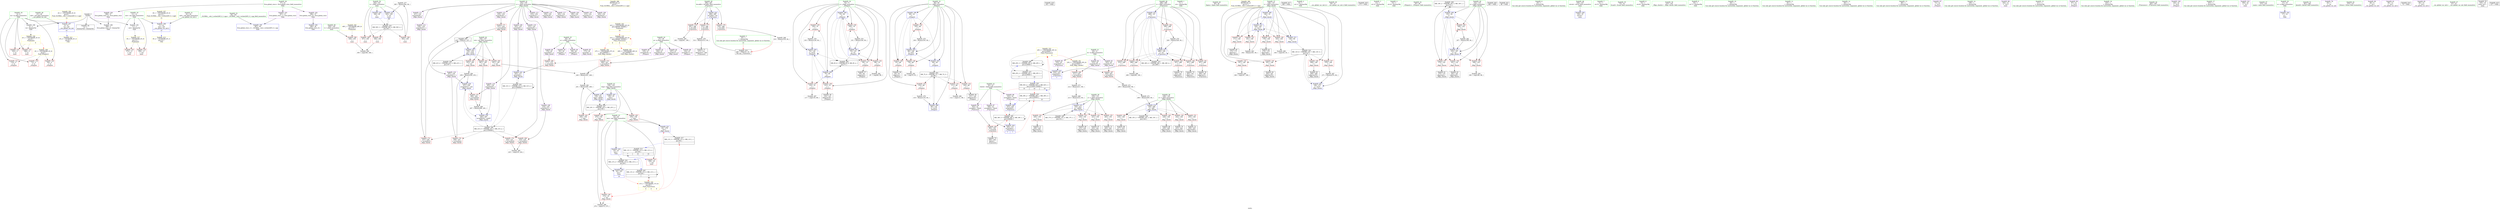 digraph "SVFG" {
	label="SVFG";

	Node0x5563a6a86e30 [shape=record,color=grey,label="{NodeID: 0\nNullPtr}"];
	Node0x5563a6a86e30 -> Node0x5563a6a9d1d0[style=solid];
	Node0x5563a6a86e30 -> Node0x5563a6aa5170[style=solid];
	Node0x5563a6a86e30 -> Node0x5563a6aa5240[style=solid];
	Node0x5563a6a86e30 -> Node0x5563a6a9f820[style=solid];
	Node0x5563a6aac870 [shape=record,color=grey,label="{NodeID: 277\n365 = Binary(364, 84, )\n}"];
	Node0x5563a6aac870 -> Node0x5563a6aa83b0[style=solid];
	Node0x5563a6a9f620 [shape=record,color=blue,label="{NodeID: 194\n386\<--38\nllvm.global_ctors_0\<--\nGlob }"];
	Node0x5563a6a9c0f0 [shape=record,color=purple,label="{NodeID: 111\n227\<--154\narrayidx28\<--c\n_Z8go_checkv\n}"];
	Node0x5563a6a9aab0 [shape=record,color=green,label="{NodeID: 28\n47\<--48\ncall\<--call_field_insensitive\n__cxx_global_var_init\n}"];
	Node0x5563a6a9aab0 -> Node0x5563a6a9f920[style=solid];
	Node0x5563a6aa56f0 [shape=record,color=yellow,style=double,label="{NodeID: 388\nRETMU(2V_2)\npts\{6 \}\nFun[_GLOBAL__sub_I_wclee2265_0_1.cpp]}"];
	Node0x5563a6aa7c60 [shape=record,color=blue,label="{NodeID: 222\n286\<--285\nlev.addr\<--lev\n_Z7processi\n}"];
	Node0x5563a6aa7c60 -> Node0x5563a6aa4610[style=dashed];
	Node0x5563a6aa7c60 -> Node0x5563a6aa46e0[style=dashed];
	Node0x5563a6aa7c60 -> Node0x5563a6aa47b0[style=dashed];
	Node0x5563a6aa2800 [shape=record,color=red,label="{NodeID: 139\n129\<--70\n\<--j\n_Z5inputv\n}"];
	Node0x5563a6aa2800 -> Node0x5563a6aac6f0[style=solid];
	Node0x5563a6a9d3a0 [shape=record,color=black,label="{NodeID: 56\n92\<--91\nidxprom\<--\n_Z5inputv\n}"];
	Node0x5563a6add4d0 [shape=record,color=black,label="{NodeID: 416\n345 = PHI()\n}"];
	Node0x5563a6ac30e0 [shape=record,color=yellow,style=double,label="{NodeID: 333\n25V_1 = ENCHI(MR_25V_0)\npts\{210000 \}\nFun[_Z7processi]|{|<s2>6}}"];
	Node0x5563a6ac30e0 -> Node0x5563a6ab88c0[style=dashed];
	Node0x5563a6ac30e0 -> Node0x5563a6abdcc0[style=dashed];
	Node0x5563a6ac30e0:s2 -> Node0x5563a6ac4190[style=dashed,color=red];
	Node0x5563a6aa3ec0 [shape=record,color=red,label="{NodeID: 167\n204\<--203\n\<--arrayidx17\n_Z8go_checkv\n}"];
	Node0x5563a6aa3ec0 -> Node0x5563a6aac0f0[style=solid];
	Node0x5563a6a9ea60 [shape=record,color=purple,label="{NodeID: 84\n210\<--20\narrayidx19\<--b\n_Z8go_checkv\n}"];
	Node0x5563a6a9ea60 -> Node0x5563a6aa3f90[style=solid];
	Node0x5563a6a98900 [shape=record,color=green,label="{NodeID: 1\n7\<--1\n.str\<--dummyObj\nGlob }"];
	Node0x5563a6aac9f0 [shape=record,color=grey,label="{NodeID: 278\n314 = Binary(313, 84, )\n}"];
	Node0x5563a6aac9f0 -> Node0x5563a6a9e4b0[style=solid];
	Node0x5563a6a9f720 [shape=record,color=blue,label="{NodeID: 195\n387\<--39\nllvm.global_ctors_1\<--_GLOBAL__sub_I_wclee2265_0_1.cpp\nGlob }"];
	Node0x5563a6a9c1c0 [shape=record,color=purple,label="{NodeID: 112\n230\<--154\narrayidx30\<--c\n_Z8go_checkv\n}"];
	Node0x5563a6a9c1c0 -> Node0x5563a6aa4200[style=solid];
	Node0x5563a6a9ab80 [shape=record,color=green,label="{NodeID: 29\n49\<--50\nfopen\<--fopen_field_insensitive\n}"];
	Node0x5563a6aa5800 [shape=record,color=yellow,style=double,label="{NodeID: 389\nRETMU(4V_2)\npts\{12 \}\nFun[_GLOBAL__sub_I_wclee2265_0_1.cpp]}"];
	Node0x5563a6aa7d30 [shape=record,color=blue,label="{NodeID: 223\n288\<--18\ni\<--\n_Z7processi\n}"];
	Node0x5563a6aa7d30 -> Node0x5563a6aa4880[style=dashed];
	Node0x5563a6aa7d30 -> Node0x5563a6aa4950[style=dashed];
	Node0x5563a6aa7d30 -> Node0x5563a6aa4a20[style=dashed];
	Node0x5563a6aa7d30 -> Node0x5563a6aa4af0[style=dashed];
	Node0x5563a6aa7d30 -> Node0x5563a6aa4bc0[style=dashed];
	Node0x5563a6aa7d30 -> Node0x5563a6aa4c90[style=dashed];
	Node0x5563a6aa7d30 -> Node0x5563a6aa8070[style=dashed];
	Node0x5563a6aa7d30 -> Node0x5563a6abd7c0[style=dashed];
	Node0x5563a6aa28d0 [shape=record,color=red,label="{NodeID: 140\n163\<--146\n\<--i\n_Z8go_checkv\n}"];
	Node0x5563a6aa28d0 -> Node0x5563a6aadbf0[style=solid];
	Node0x5563a6a9d470 [shape=record,color=black,label="{NodeID: 57\n95\<--94\nidxprom4\<--\n_Z5inputv\n}"];
	Node0x5563a6add5d0 [shape=record,color=black,label="{NodeID: 417\n369 = PHI()\n}"];
	Node0x5563a6aa3f90 [shape=record,color=red,label="{NodeID: 168\n211\<--210\n\<--arrayidx19\n_Z8go_checkv\n}"];
	Node0x5563a6aa3f90 -> Node0x5563a6aac270[style=solid];
	Node0x5563a6a9eb30 [shape=record,color=purple,label="{NodeID: 85\n316\<--20\narrayidx6\<--b\n_Z7processi\n}"];
	Node0x5563a6a9eb30 -> Node0x5563a6aa7ed0[style=solid];
	Node0x5563a6a98990 [shape=record,color=green,label="{NodeID: 2\n9\<--1\n.str.1\<--dummyObj\nGlob }"];
	Node0x5563a6aacb70 [shape=record,color=grey,label="{NodeID: 279\n135 = Binary(134, 84, )\n}"];
	Node0x5563a6aacb70 -> Node0x5563a6aa0070[style=solid];
	Node0x5563a6a9f820 [shape=record,color=blue, style = dotted,label="{NodeID: 196\n388\<--3\nllvm.global_ctors_2\<--dummyVal\nGlob }"];
	Node0x5563a6a9c290 [shape=record,color=purple,label="{NodeID: 113\n233\<--154\narrayidx31\<--c\n_Z8go_checkv\n}"];
	Node0x5563a6a9ac80 [shape=record,color=green,label="{NodeID: 30\n56\<--57\n__cxx_global_var_init.2\<--__cxx_global_var_init.2_field_insensitive\n}"];
	Node0x5563a6aa7e00 [shape=record,color=blue,label="{NodeID: 224\n309\<--311\narrayidx4\<--\n_Z7processi\n|{<s0>7|<s1>7}}"];
	Node0x5563a6aa7e00:s0 -> Node0x5563a6ab8dc0[style=dashed,color=red];
	Node0x5563a6aa7e00:s1 -> Node0x5563a6abe1c0[style=dashed,color=red];
	Node0x5563a6aa29a0 [shape=record,color=red,label="{NodeID: 141\n171\<--146\n\<--i\n_Z8go_checkv\n}"];
	Node0x5563a6aa29a0 -> Node0x5563a6a9d6e0[style=solid];
	Node0x5563a6a9d540 [shape=record,color=black,label="{NodeID: 58\n121\<--120\nidxprom16\<--\n_Z5inputv\n}"];
	Node0x5563a6add6d0 [shape=record,color=black,label="{NodeID: 418\n373 = PHI()\n}"];
	Node0x5563a6ac32a0 [shape=record,color=yellow,style=double,label="{NodeID: 335\n41V_1 = ENCHI(MR_41V_0)\npts\{280000 300000 \}\nFun[_Z7processi]|{<s0>6|<s1>6|<s2>7}}"];
	Node0x5563a6ac32a0:s0 -> Node0x5563a6ac4270[style=dashed,color=red];
	Node0x5563a6ac32a0:s1 -> Node0x5563a6ac4350[style=dashed,color=red];
	Node0x5563a6ac32a0:s2 -> Node0x5563a6ac32a0[style=dashed,color=red];
	Node0x5563a6aa4060 [shape=record,color=red,label="{NodeID: 169\n219\<--218\n\<--arrayidx23\n_Z8go_checkv\n}"];
	Node0x5563a6aa4060 -> Node0x5563a6aad470[style=solid];
	Node0x5563a6a9ec00 [shape=record,color=purple,label="{NodeID: 86\n303\<--22\narrayidx\<--check\n_Z7processi\n}"];
	Node0x5563a6a9ec00 -> Node0x5563a6aa4d60[style=solid];
	Node0x5563a6a98c40 [shape=record,color=green,label="{NodeID: 3\n13\<--1\n.str.3\<--dummyObj\nGlob }"];
	Node0x5563a6aaccf0 [shape=record,color=grey,label="{NodeID: 280\n249 = Binary(241, 248, )\n}"];
	Node0x5563a6aaccf0 -> Node0x5563a6aace70[style=solid];
	Node0x5563a6a9f920 [shape=record,color=blue,label="{NodeID: 197\n4\<--47\nin\<--call\n__cxx_global_var_init\n|{<s0>14}}"];
	Node0x5563a6a9f920:s0 -> Node0x5563a6aa71c0[style=dashed,color=blue];
	Node0x5563a6a9c360 [shape=record,color=purple,label="{NodeID: 114\n236\<--154\narrayidx33\<--c\n_Z8go_checkv\n}"];
	Node0x5563a6a9c360 -> Node0x5563a6aa42d0[style=solid];
	Node0x5563a6a9ad80 [shape=record,color=green,label="{NodeID: 31\n61\<--62\ncall\<--call_field_insensitive\n__cxx_global_var_init.2\n}"];
	Node0x5563a6a9ad80 -> Node0x5563a6a9f9f0[style=solid];
	Node0x5563a6aa7ed0 [shape=record,color=blue,label="{NodeID: 225\n316\<--312\narrayidx6\<--\n_Z7processi\n|{<s0>7}}"];
	Node0x5563a6aa7ed0:s0 -> Node0x5563a6ac30e0[style=dashed,color=red];
	Node0x5563a6aa2a70 [shape=record,color=red,label="{NodeID: 142\n178\<--146\n\<--i\n_Z8go_checkv\n}"];
	Node0x5563a6aa2a70 -> Node0x5563a6a9d880[style=solid];
	Node0x5563a6a9d610 [shape=record,color=black,label="{NodeID: 59\n124\<--123\nidxprom18\<--\n_Z5inputv\n}"];
	Node0x5563a6add7d0 [shape=record,color=black,label="{NodeID: 419\n285 = PHI(319, 18, )\n0th arg _Z7processi }"];
	Node0x5563a6add7d0 -> Node0x5563a6aa7c60[style=solid];
	Node0x5563a6ac33b0 [shape=record,color=yellow,style=double,label="{NodeID: 336\n2V_1 = ENCHI(MR_2V_0)\npts\{6 \}\nFun[main]|{|<s2>9}}"];
	Node0x5563a6ac33b0 -> Node0x5563a6aa1a30[style=dashed];
	Node0x5563a6ac33b0 -> Node0x5563a6aa1b00[style=dashed];
	Node0x5563a6ac33b0:s2 -> Node0x5563a6abbfc0[style=dashed,color=red];
	Node0x5563a6aa4130 [shape=record,color=red,label="{NodeID: 170\n224\<--223\n\<--arrayidx26\n_Z8go_checkv\n}"];
	Node0x5563a6aa4130 -> Node0x5563a6aad470[style=solid];
	Node0x5563a6a9ecd0 [shape=record,color=purple,label="{NodeID: 87\n309\<--22\narrayidx4\<--check\n_Z7processi\n}"];
	Node0x5563a6a9ecd0 -> Node0x5563a6aa7e00[style=solid];
	Node0x5563a6a98cd0 [shape=record,color=green,label="{NodeID: 4\n15\<--1\n.str.4\<--dummyObj\nGlob }"];
	Node0x5563a6aace70 [shape=record,color=grey,label="{NodeID: 281\n251 = Binary(250, 249, )\n}"];
	Node0x5563a6aace70 -> Node0x5563a6aa7850[style=solid];
	Node0x5563a6a9f9f0 [shape=record,color=blue,label="{NodeID: 198\n11\<--61\nout\<--call\n__cxx_global_var_init.2\n|{<s0>15}}"];
	Node0x5563a6a9f9f0:s0 -> Node0x5563a6acb290[style=dashed,color=blue];
	Node0x5563a6aa1480 [shape=record,color=purple,label="{NodeID: 115\n254\<--154\narrayidx39\<--c\n_Z8go_checkv\n}"];
	Node0x5563a6a9ae50 [shape=record,color=green,label="{NodeID: 32\n65\<--66\n_Z5inputv\<--_Z5inputv_field_insensitive\n}"];
	Node0x5563a6abbac0 [shape=record,color=black,label="{NodeID: 309\nMR_19V_2 = PHI(MR_19V_4, MR_19V_1, )\npts\{153 \}\n}"];
	Node0x5563a6abbac0 -> Node0x5563a6aa02e0[style=dashed];
	Node0x5563a6aa7fa0 [shape=record,color=blue,label="{NodeID: 226\n323\<--325\narrayidx9\<--\n_Z7processi\n}"];
	Node0x5563a6aa7fa0 -> Node0x5563a6ab8dc0[style=dashed];
	Node0x5563a6aa2b40 [shape=record,color=red,label="{NodeID: 143\n191\<--146\n\<--i\n_Z8go_checkv\n}"];
	Node0x5563a6aa2b40 -> Node0x5563a6aad170[style=solid];
	Node0x5563a6a9d6e0 [shape=record,color=black,label="{NodeID: 60\n172\<--171\nidxprom\<--\n_Z8go_checkv\n}"];
	Node0x5563a6adda80 [shape=record,color=black,label="{NodeID: 420\n360 = PHI()\n}"];
	Node0x5563a6ac34c0 [shape=record,color=yellow,style=double,label="{NodeID: 337\n4V_1 = ENCHI(MR_4V_0)\npts\{12 \}\nFun[main]}"];
	Node0x5563a6ac34c0 -> Node0x5563a6aa1bd0[style=dashed];
	Node0x5563a6ac34c0 -> Node0x5563a6aa1ca0[style=dashed];
	Node0x5563a6aa4200 [shape=record,color=red,label="{NodeID: 171\n231\<--230\n\<--arrayidx30\n_Z8go_checkv\n}"];
	Node0x5563a6aa4200 -> Node0x5563a6aa0d50[style=solid];
	Node0x5563a6a9eda0 [shape=record,color=purple,label="{NodeID: 88\n323\<--22\narrayidx9\<--check\n_Z7processi\n}"];
	Node0x5563a6a9eda0 -> Node0x5563a6aa7fa0[style=solid];
	Node0x5563a6a98d90 [shape=record,color=green,label="{NodeID: 5\n18\<--1\n\<--dummyObj\nCan only get source location for instruction, argument, global var or function.|{<s0>10}}"];
	Node0x5563a6a98d90:s0 -> Node0x5563a6add7d0[style=solid,color=red];
	Node0x5563a6aacff0 [shape=record,color=grey,label="{NodeID: 282\n187 = Binary(186, 84, )\n}"];
	Node0x5563a6aacff0 -> Node0x5563a6aa73b0[style=solid];
	Node0x5563a6a9fac0 [shape=record,color=blue,label="{NodeID: 199\n68\<--18\ni\<--\n_Z5inputv\n}"];
	Node0x5563a6a9fac0 -> Node0x5563a6aa1f10[style=dashed];
	Node0x5563a6a9fac0 -> Node0x5563a6aa1fe0[style=dashed];
	Node0x5563a6a9fac0 -> Node0x5563a6aa20b0[style=dashed];
	Node0x5563a6a9fac0 -> Node0x5563a6a9fd30[style=dashed];
	Node0x5563a6a9fac0 -> Node0x5563a6a9fe00[style=dashed];
	Node0x5563a6aa1550 [shape=record,color=purple,label="{NodeID: 116\n257\<--154\narrayidx41\<--c\n_Z8go_checkv\n}"];
	Node0x5563a6aa1550 -> Node0x5563a6aa4470[style=solid];
	Node0x5563a6aa1550 -> Node0x5563a6aa7920[style=solid];
	Node0x5563a6a9af50 [shape=record,color=green,label="{NodeID: 33\n68\<--69\ni\<--i_field_insensitive\n_Z5inputv\n}"];
	Node0x5563a6a9af50 -> Node0x5563a6aa1f10[style=solid];
	Node0x5563a6a9af50 -> Node0x5563a6aa1fe0[style=solid];
	Node0x5563a6a9af50 -> Node0x5563a6aa20b0[style=solid];
	Node0x5563a6a9af50 -> Node0x5563a6aa2180[style=solid];
	Node0x5563a6a9af50 -> Node0x5563a6aa2250[style=solid];
	Node0x5563a6a9af50 -> Node0x5563a6aa2320[style=solid];
	Node0x5563a6a9af50 -> Node0x5563a6a9fac0[style=solid];
	Node0x5563a6a9af50 -> Node0x5563a6a9fd30[style=solid];
	Node0x5563a6a9af50 -> Node0x5563a6a9fe00[style=solid];
	Node0x5563a6a9af50 -> Node0x5563a6aa0070[style=solid];
	Node0x5563a6aa8070 [shape=record,color=blue,label="{NodeID: 227\n288\<--329\ni\<--inc\n_Z7processi\n}"];
	Node0x5563a6aa8070 -> Node0x5563a6aa4880[style=dashed];
	Node0x5563a6aa8070 -> Node0x5563a6aa4950[style=dashed];
	Node0x5563a6aa8070 -> Node0x5563a6aa4a20[style=dashed];
	Node0x5563a6aa8070 -> Node0x5563a6aa4af0[style=dashed];
	Node0x5563a6aa8070 -> Node0x5563a6aa4bc0[style=dashed];
	Node0x5563a6aa8070 -> Node0x5563a6aa4c90[style=dashed];
	Node0x5563a6aa8070 -> Node0x5563a6aa8070[style=dashed];
	Node0x5563a6aa8070 -> Node0x5563a6abd7c0[style=dashed];
	Node0x5563a6aa2c10 [shape=record,color=red,label="{NodeID: 144\n197\<--146\n\<--i\n_Z8go_checkv\n}"];
	Node0x5563a6aa2c10 -> Node0x5563a6aae4f0[style=solid];
	Node0x5563a6a9d7b0 [shape=record,color=black,label="{NodeID: 61\n175\<--174\nidxprom4\<--\n_Z8go_checkv\n}"];
	Node0x5563a6addb80 [shape=record,color=black,label="{NodeID: 421\n98 = PHI()\n}"];
	Node0x5563a6aa42d0 [shape=record,color=red,label="{NodeID: 172\n237\<--236\n\<--arrayidx33\n_Z8go_checkv\n}"];
	Node0x5563a6aa42d0 -> Node0x5563a6aa0d50[style=solid];
	Node0x5563a6a9ee70 [shape=record,color=purple,label="{NodeID: 89\n122\<--27\narrayidx17\<--p\n_Z5inputv\n}"];
	Node0x5563a6a99630 [shape=record,color=green,label="{NodeID: 6\n25\<--1\n\<--dummyObj\nCan only get source location for instruction, argument, global var or function.}"];
	Node0x5563a6aad170 [shape=record,color=grey,label="{NodeID: 283\n192 = Binary(191, 84, )\n}"];
	Node0x5563a6aad170 -> Node0x5563a6aa7440[style=solid];
	Node0x5563a6a9fb90 [shape=record,color=blue,label="{NodeID: 200\n70\<--84\nj\<--\n_Z5inputv\n}"];
	Node0x5563a6a9fb90 -> Node0x5563a6aa23f0[style=dashed];
	Node0x5563a6a9fb90 -> Node0x5563a6aa24c0[style=dashed];
	Node0x5563a6a9fb90 -> Node0x5563a6aa2590[style=dashed];
	Node0x5563a6a9fb90 -> Node0x5563a6a9fb90[style=dashed];
	Node0x5563a6a9fb90 -> Node0x5563a6a9fc60[style=dashed];
	Node0x5563a6a9fb90 -> Node0x5563a6aba1c0[style=dashed];
	Node0x5563a6aa1620 [shape=record,color=purple,label="{NodeID: 117\n262\<--154\narrayidx42\<--c\n_Z8go_checkv\n}"];
	Node0x5563a6a9b020 [shape=record,color=green,label="{NodeID: 34\n70\<--71\nj\<--j_field_insensitive\n_Z5inputv\n}"];
	Node0x5563a6a9b020 -> Node0x5563a6aa23f0[style=solid];
	Node0x5563a6a9b020 -> Node0x5563a6aa24c0[style=solid];
	Node0x5563a6a9b020 -> Node0x5563a6aa2590[style=solid];
	Node0x5563a6a9b020 -> Node0x5563a6aa2660[style=solid];
	Node0x5563a6a9b020 -> Node0x5563a6aa2730[style=solid];
	Node0x5563a6a9b020 -> Node0x5563a6aa2800[style=solid];
	Node0x5563a6a9b020 -> Node0x5563a6a9fb90[style=solid];
	Node0x5563a6a9b020 -> Node0x5563a6a9fc60[style=solid];
	Node0x5563a6a9b020 -> Node0x5563a6a9fed0[style=solid];
	Node0x5563a6a9b020 -> Node0x5563a6a9ffa0[style=solid];
	Node0x5563a6aa8140 [shape=record,color=blue,label="{NodeID: 228\n336\<--18\nretval\<--\nmain\n}"];
	Node0x5563a6aa2ce0 [shape=record,color=red,label="{NodeID: 145\n201\<--146\n\<--i\n_Z8go_checkv\n}"];
	Node0x5563a6aa2ce0 -> Node0x5563a6a9da20[style=solid];
	Node0x5563a6a9d880 [shape=record,color=black,label="{NodeID: 62\n179\<--178\nidxprom6\<--\n_Z8go_checkv\n}"];
	Node0x5563a6aa43a0 [shape=record,color=red,label="{NodeID: 173\n248\<--247\n\<--arrayidx37\n_Z8go_checkv\n}"];
	Node0x5563a6aa43a0 -> Node0x5563a6aaccf0[style=solid];
	Node0x5563a6a9ef40 [shape=record,color=purple,label="{NodeID: 90\n125\<--27\narrayidx19\<--p\n_Z5inputv\n}"];
	Node0x5563a6a996c0 [shape=record,color=green,label="{NodeID: 7\n31\<--1\n.str.5\<--dummyObj\nGlob }"];
	Node0x5563a6aad2f0 [shape=record,color=grey,label="{NodeID: 284\n259 = Binary(258, 253, )\n}"];
	Node0x5563a6aad2f0 -> Node0x5563a6aa7920[style=solid];
	Node0x5563a6a9fc60 [shape=record,color=blue,label="{NodeID: 201\n70\<--101\nj\<--inc\n_Z5inputv\n}"];
	Node0x5563a6a9fc60 -> Node0x5563a6aa23f0[style=dashed];
	Node0x5563a6a9fc60 -> Node0x5563a6aa24c0[style=dashed];
	Node0x5563a6a9fc60 -> Node0x5563a6aa2590[style=dashed];
	Node0x5563a6a9fc60 -> Node0x5563a6a9fb90[style=dashed];
	Node0x5563a6a9fc60 -> Node0x5563a6a9fc60[style=dashed];
	Node0x5563a6a9fc60 -> Node0x5563a6aba1c0[style=dashed];
	Node0x5563a6aa16f0 [shape=record,color=purple,label="{NodeID: 118\n265\<--154\narrayidx44\<--c\n_Z8go_checkv\n}"];
	Node0x5563a6aa16f0 -> Node0x5563a6aa4540[style=solid];
	Node0x5563a6aa16f0 -> Node0x5563a6aa79f0[style=solid];
	Node0x5563a6a9b0f0 [shape=record,color=green,label="{NodeID: 35\n75\<--76\nfscanf\<--fscanf_field_insensitive\n}"];
	Node0x5563a6aa8210 [shape=record,color=blue,label="{NodeID: 229\n340\<--84\ni\<--\nmain\n}"];
	Node0x5563a6aa8210 -> Node0x5563a6abf0c0[style=dashed];
	Node0x5563a6aa2db0 [shape=record,color=red,label="{NodeID: 146\n208\<--146\n\<--i\n_Z8go_checkv\n}"];
	Node0x5563a6aa2db0 -> Node0x5563a6a9daf0[style=solid];
	Node0x5563a6a9d950 [shape=record,color=black,label="{NodeID: 63\n182\<--181\nidxprom8\<--\n_Z8go_checkv\n}"];
	Node0x5563a6ac3760 [shape=record,color=yellow,style=double,label="{NodeID: 340\n48V_1 = ENCHI(MR_48V_0)\npts\{339 \}\nFun[main]}"];
	Node0x5563a6ac3760 -> Node0x5563a6aa4e30[style=dashed];
	Node0x5563a6aa4470 [shape=record,color=red,label="{NodeID: 174\n258\<--257\n\<--arrayidx41\n_Z8go_checkv\n}"];
	Node0x5563a6aa4470 -> Node0x5563a6aad2f0[style=solid];
	Node0x5563a6a9f010 [shape=record,color=purple,label="{NodeID: 91\n244\<--27\narrayidx35\<--p\n_Z8go_checkv\n}"];
	Node0x5563a6a99750 [shape=record,color=green,label="{NodeID: 8\n33\<--1\n.str.6\<--dummyObj\nGlob }"];
	Node0x5563a6aad470 [shape=record,color=grey,label="{NodeID: 285\n225 = cmp(219, 224, )\n}"];
	Node0x5563a6a9fd30 [shape=record,color=blue,label="{NodeID: 202\n68\<--106\ni\<--inc8\n_Z5inputv\n}"];
	Node0x5563a6a9fd30 -> Node0x5563a6aa1f10[style=dashed];
	Node0x5563a6a9fd30 -> Node0x5563a6aa1fe0[style=dashed];
	Node0x5563a6a9fd30 -> Node0x5563a6aa20b0[style=dashed];
	Node0x5563a6a9fd30 -> Node0x5563a6a9fd30[style=dashed];
	Node0x5563a6a9fd30 -> Node0x5563a6a9fe00[style=dashed];
	Node0x5563a6aa17c0 [shape=record,color=red,label="{NodeID: 119\n72\<--4\n\<--in\n_Z5inputv\n}"];
	Node0x5563a6a9b1f0 [shape=record,color=green,label="{NodeID: 36\n143\<--144\n_Z8go_checkv\<--_Z8go_checkv_field_insensitive\n}"];
	Node0x5563a6abd2c0 [shape=record,color=black,label="{NodeID: 313\nMR_11V_3 = PHI(MR_11V_2, MR_11V_4, )\npts\{26 \}\n|{<s0>7|<s1>10|<s2>10}}"];
	Node0x5563a6abd2c0:s0 -> Node0x5563a6ab7ec0[style=dashed,color=blue];
	Node0x5563a6abd2c0:s1 -> Node0x5563a6aa1e40[style=dashed,color=blue];
	Node0x5563a6abd2c0:s2 -> Node0x5563a6abebc0[style=dashed,color=blue];
	Node0x5563a6aa82e0 [shape=record,color=blue,label="{NodeID: 230\n24\<--353\nans\<--\nmain\n|{<s0>10}}"];
	Node0x5563a6aa82e0:s0 -> Node0x5563a6ac2e10[style=dashed,color=red];
	Node0x5563a6aa2e80 [shape=record,color=red,label="{NodeID: 147\n270\<--146\n\<--i\n_Z8go_checkv\n}"];
	Node0x5563a6aa2e80 -> Node0x5563a6aab970[style=solid];
	Node0x5563a6a9da20 [shape=record,color=black,label="{NodeID: 64\n202\<--201\nidxprom16\<--\n_Z8go_checkv\n}"];
	Node0x5563a6aa4540 [shape=record,color=red,label="{NodeID: 175\n266\<--265\n\<--arrayidx44\n_Z8go_checkv\n}"];
	Node0x5563a6aa4540 -> Node0x5563a6aabc70[style=solid];
	Node0x5563a6a9f0e0 [shape=record,color=purple,label="{NodeID: 92\n247\<--27\narrayidx37\<--p\n_Z8go_checkv\n}"];
	Node0x5563a6a9f0e0 -> Node0x5563a6aa43a0[style=solid];
	Node0x5563a6a997e0 [shape=record,color=green,label="{NodeID: 9\n35\<--1\n.str.7\<--dummyObj\nGlob }"];
	Node0x5563a6aad5f0 [shape=record,color=grey,label="{NodeID: 286\n112 = cmp(111, 88, )\n}"];
	Node0x5563a6a9fe00 [shape=record,color=blue,label="{NodeID: 203\n68\<--84\ni\<--\n_Z5inputv\n}"];
	Node0x5563a6a9fe00 -> Node0x5563a6ab9cc0[style=dashed];
	Node0x5563a6aa1890 [shape=record,color=red,label="{NodeID: 120\n90\<--4\n\<--in\n_Z5inputv\n}"];
	Node0x5563a6a9b2f0 [shape=record,color=green,label="{NodeID: 37\n146\<--147\ni\<--i_field_insensitive\n_Z8go_checkv\n}"];
	Node0x5563a6a9b2f0 -> Node0x5563a6aa28d0[style=solid];
	Node0x5563a6a9b2f0 -> Node0x5563a6aa29a0[style=solid];
	Node0x5563a6a9b2f0 -> Node0x5563a6aa2a70[style=solid];
	Node0x5563a6a9b2f0 -> Node0x5563a6aa2b40[style=solid];
	Node0x5563a6a9b2f0 -> Node0x5563a6aa2c10[style=solid];
	Node0x5563a6a9b2f0 -> Node0x5563a6aa2ce0[style=solid];
	Node0x5563a6a9b2f0 -> Node0x5563a6aa2db0[style=solid];
	Node0x5563a6a9b2f0 -> Node0x5563a6aa2e80[style=solid];
	Node0x5563a6a9b2f0 -> Node0x5563a6aa0210[style=solid];
	Node0x5563a6a9b2f0 -> Node0x5563a6aa7440[style=solid];
	Node0x5563a6a9b2f0 -> Node0x5563a6aa7510[style=solid];
	Node0x5563a6a9b2f0 -> Node0x5563a6aa7ac0[style=solid];
	Node0x5563a6abd7c0 [shape=record,color=black,label="{NodeID: 314\nMR_36V_2 = PHI(MR_36V_1, MR_36V_4, )\npts\{289 \}\n}"];
	Node0x5563a6aa83b0 [shape=record,color=blue,label="{NodeID: 231\n340\<--365\ni\<--inc\nmain\n}"];
	Node0x5563a6aa83b0 -> Node0x5563a6abf0c0[style=dashed];
	Node0x5563a6aa2f50 [shape=record,color=red,label="{NodeID: 148\n216\<--148\n\<--x\n_Z8go_checkv\n}"];
	Node0x5563a6aa2f50 -> Node0x5563a6a9dbc0[style=solid];
	Node0x5563a6a9daf0 [shape=record,color=black,label="{NodeID: 65\n209\<--208\nidxprom18\<--\n_Z8go_checkv\n}"];
	Node0x5563a6aa4610 [shape=record,color=red,label="{NodeID: 176\n291\<--286\n\<--lev.addr\n_Z7processi\n}"];
	Node0x5563a6aa4610 -> Node0x5563a6aae370[style=solid];
	Node0x5563a6a9f1b0 [shape=record,color=purple,label="{NodeID: 93\n93\<--29\narrayidx\<--a\n_Z5inputv\n}"];
	Node0x5563a6a998b0 [shape=record,color=green,label="{NodeID: 10\n38\<--1\n\<--dummyObj\nCan only get source location for instruction, argument, global var or function.}"];
	Node0x5563a6aad770 [shape=record,color=grey,label="{NodeID: 287\n117 = cmp(116, 88, )\n}"];
	Node0x5563a6a9fed0 [shape=record,color=blue,label="{NodeID: 204\n70\<--84\nj\<--\n_Z5inputv\n}"];
	Node0x5563a6a9fed0 -> Node0x5563a6aa2660[style=dashed];
	Node0x5563a6a9fed0 -> Node0x5563a6aa2730[style=dashed];
	Node0x5563a6a9fed0 -> Node0x5563a6aa2800[style=dashed];
	Node0x5563a6a9fed0 -> Node0x5563a6a9ffa0[style=dashed];
	Node0x5563a6a9fed0 -> Node0x5563a6aba1c0[style=dashed];
	Node0x5563a6aa1960 [shape=record,color=red,label="{NodeID: 121\n119\<--4\n\<--in\n_Z5inputv\n}"];
	Node0x5563a6a9b3c0 [shape=record,color=green,label="{NodeID: 38\n148\<--149\nx\<--x_field_insensitive\n_Z8go_checkv\n}"];
	Node0x5563a6a9b3c0 -> Node0x5563a6aa2f50[style=solid];
	Node0x5563a6a9b3c0 -> Node0x5563a6aa3020[style=solid];
	Node0x5563a6a9b3c0 -> Node0x5563a6aa30f0[style=solid];
	Node0x5563a6a9b3c0 -> Node0x5563a6aa31c0[style=solid];
	Node0x5563a6a9b3c0 -> Node0x5563a6aa75e0[style=solid];
	Node0x5563a6abdcc0 [shape=record,color=black,label="{NodeID: 315\nMR_25V_2 = PHI(MR_25V_1, MR_25V_3, )\npts\{210000 \}\n|{<s0>7|<s1>10}}"];
	Node0x5563a6abdcc0:s0 -> Node0x5563a6ab88c0[style=dashed,color=blue];
	Node0x5563a6abdcc0:s1 -> Node0x5563a6abf5c0[style=dashed,color=blue];
	Node0x5563a6aa3020 [shape=record,color=red,label="{NodeID: 149\n228\<--148\n\<--x\n_Z8go_checkv\n}"];
	Node0x5563a6aa3020 -> Node0x5563a6a9dd60[style=solid];
	Node0x5563a6a9dbc0 [shape=record,color=black,label="{NodeID: 66\n217\<--216\nidxprom22\<--\n_Z8go_checkv\n}"];
	Node0x5563a6ac3a30 [shape=record,color=yellow,style=double,label="{NodeID: 343\n41V_1 = ENCHI(MR_41V_0)\npts\{280000 300000 \}\nFun[main]|{<s0>10}}"];
	Node0x5563a6ac3a30:s0 -> Node0x5563a6ac32a0[style=dashed,color=red];
	Node0x5563a6aa46e0 [shape=record,color=red,label="{NodeID: 177\n313\<--286\n\<--lev.addr\n_Z7processi\n}"];
	Node0x5563a6aa46e0 -> Node0x5563a6aac9f0[style=solid];
	Node0x5563a6a9f280 [shape=record,color=purple,label="{NodeID: 94\n96\<--29\narrayidx5\<--a\n_Z5inputv\n}"];
	Node0x5563a6a999b0 [shape=record,color=green,label="{NodeID: 11\n81\<--1\n\<--dummyObj\nCan only get source location for instruction, argument, global var or function.}"];
	Node0x5563a6aad8f0 [shape=record,color=grey,label="{NodeID: 288\n276 = cmp(274, 275, )\n}"];
	Node0x5563a6a9ffa0 [shape=record,color=blue,label="{NodeID: 205\n70\<--130\nj\<--inc22\n_Z5inputv\n}"];
	Node0x5563a6a9ffa0 -> Node0x5563a6aa2660[style=dashed];
	Node0x5563a6a9ffa0 -> Node0x5563a6aa2730[style=dashed];
	Node0x5563a6a9ffa0 -> Node0x5563a6aa2800[style=dashed];
	Node0x5563a6a9ffa0 -> Node0x5563a6a9ffa0[style=dashed];
	Node0x5563a6a9ffa0 -> Node0x5563a6aba1c0[style=dashed];
	Node0x5563a6aa1a30 [shape=record,color=red,label="{NodeID: 122\n343\<--4\n\<--in\nmain\n}"];
	Node0x5563a6a9b490 [shape=record,color=green,label="{NodeID: 39\n150\<--151\ny\<--y_field_insensitive\n_Z8go_checkv\n}"];
	Node0x5563a6a9b490 -> Node0x5563a6aa3290[style=solid];
	Node0x5563a6a9b490 -> Node0x5563a6aa3360[style=solid];
	Node0x5563a6a9b490 -> Node0x5563a6aa3430[style=solid];
	Node0x5563a6a9b490 -> Node0x5563a6aa3500[style=solid];
	Node0x5563a6a9b490 -> Node0x5563a6aa76b0[style=solid];
	Node0x5563a6abe1c0 [shape=record,color=black,label="{NodeID: 316\nMR_39V_2 = PHI(MR_39V_1, MR_39V_3, )\npts\{230000 \}\n|{<s0>7|<s1>10}}"];
	Node0x5563a6abe1c0:s0 -> Node0x5563a6aa7fa0[style=dashed,color=blue];
	Node0x5563a6abe1c0:s1 -> Node0x5563a6abf5c0[style=dashed,color=blue];
	Node0x5563a6aa30f0 [shape=record,color=red,label="{NodeID: 150\n242\<--148\n\<--x\n_Z8go_checkv\n}"];
	Node0x5563a6aa30f0 -> Node0x5563a6a9df00[style=solid];
	Node0x5563a6a9dc90 [shape=record,color=black,label="{NodeID: 67\n222\<--221\nidxprom25\<--\n_Z8go_checkv\n}"];
	Node0x5563a6aa47b0 [shape=record,color=red,label="{NodeID: 178\n318\<--286\n\<--lev.addr\n_Z7processi\n}"];
	Node0x5563a6aa47b0 -> Node0x5563a6aa12f0[style=solid];
	Node0x5563a6a9f350 [shape=record,color=purple,label="{NodeID: 95\n173\<--29\narrayidx\<--a\n_Z8go_checkv\n}"];
	Node0x5563a6a99ab0 [shape=record,color=green,label="{NodeID: 12\n84\<--1\n\<--dummyObj\nCan only get source location for instruction, argument, global var or function.}"];
	Node0x5563a6aada70 [shape=record,color=grey,label="{NodeID: 289\n299 = cmp(298, 199, )\n}"];
	Node0x5563a6aa0070 [shape=record,color=blue,label="{NodeID: 206\n68\<--135\ni\<--inc25\n_Z5inputv\n}"];
	Node0x5563a6aa0070 -> Node0x5563a6ab9cc0[style=dashed];
	Node0x5563a6aa1b00 [shape=record,color=red,label="{NodeID: 123\n368\<--4\n\<--in\nmain\n}"];
	Node0x5563a6a9b560 [shape=record,color=green,label="{NodeID: 40\n152\<--153\nj\<--j_field_insensitive\n_Z8go_checkv\n}"];
	Node0x5563a6a9b560 -> Node0x5563a6aa35d0[style=solid];
	Node0x5563a6a9b560 -> Node0x5563a6aa36a0[style=solid];
	Node0x5563a6a9b560 -> Node0x5563a6aa3770[style=solid];
	Node0x5563a6a9b560 -> Node0x5563a6aa3840[style=solid];
	Node0x5563a6a9b560 -> Node0x5563a6aa02e0[style=solid];
	Node0x5563a6a9b560 -> Node0x5563a6aa73b0[style=solid];
	Node0x5563a6abe6c0 [shape=record,color=black,label="{NodeID: 317\nMR_11V_3 = PHI(MR_11V_2, MR_11V_1, )\npts\{26 \}\n|{<s0>6}}"];
	Node0x5563a6abe6c0:s0 -> Node0x5563a6abd2c0[style=dashed,color=blue];
	Node0x5563a6aa31c0 [shape=record,color=red,label="{NodeID: 151\n255\<--148\n\<--x\n_Z8go_checkv\n}"];
	Node0x5563a6aa31c0 -> Node0x5563a6a9e0a0[style=solid];
	Node0x5563a6a9dd60 [shape=record,color=black,label="{NodeID: 68\n229\<--228\nidxprom29\<--\n_Z8go_checkv\n}"];
	Node0x5563a6aa4880 [shape=record,color=red,label="{NodeID: 179\n298\<--288\n\<--i\n_Z7processi\n}"];
	Node0x5563a6aa4880 -> Node0x5563a6aada70[style=solid];
	Node0x5563a6a9c450 [shape=record,color=purple,label="{NodeID: 96\n176\<--29\narrayidx5\<--a\n_Z8go_checkv\n}"];
	Node0x5563a6a9c450 -> Node0x5563a6aa3df0[style=solid];
	Node0x5563a6a99bb0 [shape=record,color=green,label="{NodeID: 13\n88\<--1\n\<--dummyObj\nCan only get source location for instruction, argument, global var or function.}"];
	Node0x5563a6aadbf0 [shape=record,color=grey,label="{NodeID: 290\n164 = cmp(163, 81, )\n}"];
	Node0x5563a6aa0140 [shape=record,color=blue,label="{NodeID: 207\n158\<--25\ntmp\<--\n_Z8go_checkv\n}"];
	Node0x5563a6aa0140 -> Node0x5563a6ac18f0[style=dashed];
	Node0x5563a6aa1bd0 [shape=record,color=red,label="{NodeID: 124\n356\<--11\n\<--out\nmain\n}"];
	Node0x5563a6a9b630 [shape=record,color=green,label="{NodeID: 41\n154\<--155\nc\<--c_field_insensitive\n_Z8go_checkv\n}"];
	Node0x5563a6a9b630 -> Node0x5563a6a9bc10[style=solid];
	Node0x5563a6a9b630 -> Node0x5563a6a9bce0[style=solid];
	Node0x5563a6a9b630 -> Node0x5563a6a9bdb0[style=solid];
	Node0x5563a6a9b630 -> Node0x5563a6a9be80[style=solid];
	Node0x5563a6a9b630 -> Node0x5563a6a9bf50[style=solid];
	Node0x5563a6a9b630 -> Node0x5563a6a9c020[style=solid];
	Node0x5563a6a9b630 -> Node0x5563a6a9c0f0[style=solid];
	Node0x5563a6a9b630 -> Node0x5563a6a9c1c0[style=solid];
	Node0x5563a6a9b630 -> Node0x5563a6a9c290[style=solid];
	Node0x5563a6a9b630 -> Node0x5563a6a9c360[style=solid];
	Node0x5563a6a9b630 -> Node0x5563a6aa1480[style=solid];
	Node0x5563a6a9b630 -> Node0x5563a6aa1550[style=solid];
	Node0x5563a6a9b630 -> Node0x5563a6aa1620[style=solid];
	Node0x5563a6a9b630 -> Node0x5563a6aa16f0[style=solid];
	Node0x5563a6abebc0 [shape=record,color=black,label="{NodeID: 318\nMR_11V_2 = PHI(MR_11V_4, MR_11V_1, )\npts\{26 \}\n}"];
	Node0x5563a6abebc0 -> Node0x5563a6aa82e0[style=dashed];
	Node0x5563a6aa3290 [shape=record,color=red,label="{NodeID: 152\n221\<--150\n\<--y\n_Z8go_checkv\n}"];
	Node0x5563a6aa3290 -> Node0x5563a6a9dc90[style=solid];
	Node0x5563a6a9de30 [shape=record,color=black,label="{NodeID: 69\n235\<--234\nidxprom32\<--\n_Z8go_checkv\n}"];
	Node0x5563a6aa4950 [shape=record,color=red,label="{NodeID: 180\n301\<--288\n\<--i\n_Z7processi\n}"];
	Node0x5563a6aa4950 -> Node0x5563a6a9e240[style=solid];
	Node0x5563a6a9c520 [shape=record,color=purple,label="{NodeID: 97\n73\<--31\n\<--.str.5\n_Z5inputv\n}"];
	Node0x5563a6a99cb0 [shape=record,color=green,label="{NodeID: 14\n199\<--1\n\<--dummyObj\nCan only get source location for instruction, argument, global var or function.}"];
	Node0x5563a6aadd70 [shape=record,color=grey,label="{NodeID: 291\n80 = cmp(79, 81, )\n}"];
	Node0x5563a6aa0210 [shape=record,color=blue,label="{NodeID: 208\n146\<--18\ni\<--\n_Z8go_checkv\n}"];
	Node0x5563a6aa0210 -> Node0x5563a6aa28d0[style=dashed];
	Node0x5563a6aa0210 -> Node0x5563a6aa29a0[style=dashed];
	Node0x5563a6aa0210 -> Node0x5563a6aa2a70[style=dashed];
	Node0x5563a6aa0210 -> Node0x5563a6aa2b40[style=dashed];
	Node0x5563a6aa0210 -> Node0x5563a6aa7440[style=dashed];
	Node0x5563a6aa0210 -> Node0x5563a6aa7510[style=dashed];
	Node0x5563a6aa1ca0 [shape=record,color=red,label="{NodeID: 125\n372\<--11\n\<--out\nmain\n}"];
	Node0x5563a6a9b700 [shape=record,color=green,label="{NodeID: 42\n156\<--157\ncnt\<--cnt_field_insensitive\n_Z8go_checkv\n}"];
	Node0x5563a6a9b700 -> Node0x5563a6aa3910[style=solid];
	Node0x5563a6a9b700 -> Node0x5563a6aa39e0[style=solid];
	Node0x5563a6a9b700 -> Node0x5563a6aa3ab0[style=solid];
	Node0x5563a6a9b700 -> Node0x5563a6aa7780[style=solid];
	Node0x5563a6abf0c0 [shape=record,color=black,label="{NodeID: 319\nMR_50V_3 = PHI(MR_50V_4, MR_50V_2, )\npts\{341 \}\n}"];
	Node0x5563a6abf0c0 -> Node0x5563a6aa4f00[style=dashed];
	Node0x5563a6abf0c0 -> Node0x5563a6aa4fd0[style=dashed];
	Node0x5563a6abf0c0 -> Node0x5563a6aa50a0[style=dashed];
	Node0x5563a6abf0c0 -> Node0x5563a6aa83b0[style=dashed];
	Node0x5563a6aa3360 [shape=record,color=red,label="{NodeID: 153\n234\<--150\n\<--y\n_Z8go_checkv\n}"];
	Node0x5563a6aa3360 -> Node0x5563a6a9de30[style=solid];
	Node0x5563a6a9df00 [shape=record,color=black,label="{NodeID: 70\n243\<--242\nidxprom34\<--\n_Z8go_checkv\n}"];
	Node0x5563a6aa4a20 [shape=record,color=red,label="{NodeID: 181\n307\<--288\n\<--i\n_Z7processi\n}"];
	Node0x5563a6aa4a20 -> Node0x5563a6a9e3e0[style=solid];
	Node0x5563a6a9c5f0 [shape=record,color=purple,label="{NodeID: 98\n344\<--31\n\<--.str.5\nmain\n}"];
	Node0x5563a6a99db0 [shape=record,color=green,label="{NodeID: 15\n311\<--1\n\<--dummyObj\nCan only get source location for instruction, argument, global var or function.}"];
	Node0x5563a6aadef0 [shape=record,color=grey,label="{NodeID: 292\n87 = cmp(86, 88, )\n}"];
	Node0x5563a6aa02e0 [shape=record,color=blue,label="{NodeID: 209\n152\<--84\nj\<--\n_Z8go_checkv\n}"];
	Node0x5563a6aa02e0 -> Node0x5563a6aa35d0[style=dashed];
	Node0x5563a6aa02e0 -> Node0x5563a6aa36a0[style=dashed];
	Node0x5563a6aa02e0 -> Node0x5563a6aa3770[style=dashed];
	Node0x5563a6aa02e0 -> Node0x5563a6aa3840[style=dashed];
	Node0x5563a6aa02e0 -> Node0x5563a6aa73b0[style=dashed];
	Node0x5563a6aa02e0 -> Node0x5563a6abbac0[style=dashed];
	Node0x5563a6aa1d70 [shape=record,color=red,label="{NodeID: 126\n274\<--24\n\<--ans\n_Z8go_checkv\n}"];
	Node0x5563a6aa1d70 -> Node0x5563a6aad8f0[style=solid];
	Node0x5563a6a9b7d0 [shape=record,color=green,label="{NodeID: 43\n158\<--159\ntmp\<--tmp_field_insensitive\n_Z8go_checkv\n}"];
	Node0x5563a6a9b7d0 -> Node0x5563a6aa3b80[style=solid];
	Node0x5563a6a9b7d0 -> Node0x5563a6aa3c50[style=solid];
	Node0x5563a6a9b7d0 -> Node0x5563a6aa3d20[style=solid];
	Node0x5563a6a9b7d0 -> Node0x5563a6aa0140[style=solid];
	Node0x5563a6a9b7d0 -> Node0x5563a6aa7850[style=solid];
	Node0x5563a6abf5c0 [shape=record,color=black,label="{NodeID: 320\nMR_52V_2 = PHI(MR_52V_3, MR_52V_1, )\npts\{210000 230000 \}\n|{<s0>10|<s1>10|<s2>10}}"];
	Node0x5563a6abf5c0:s0 -> Node0x5563a6ab8dc0[style=dashed,color=red];
	Node0x5563a6abf5c0:s1 -> Node0x5563a6abe1c0[style=dashed,color=red];
	Node0x5563a6abf5c0:s2 -> Node0x5563a6ac30e0[style=dashed,color=red];
	Node0x5563a6aa3430 [shape=record,color=red,label="{NodeID: 154\n245\<--150\n\<--y\n_Z8go_checkv\n}"];
	Node0x5563a6aa3430 -> Node0x5563a6a9dfd0[style=solid];
	Node0x5563a6a9dfd0 [shape=record,color=black,label="{NodeID: 71\n246\<--245\nidxprom36\<--\n_Z8go_checkv\n}"];
	Node0x5563a6aa0d50 [shape=record,color=black,label="{NodeID: 265\n239 = PHI(231, 237, )\n}"];
	Node0x5563a6aa0d50 -> Node0x5563a6aa7780[style=solid];
	Node0x5563a6aa4af0 [shape=record,color=red,label="{NodeID: 182\n312\<--288\n\<--i\n_Z7processi\n}"];
	Node0x5563a6aa4af0 -> Node0x5563a6aa7ed0[style=solid];
	Node0x5563a6a9c6c0 [shape=record,color=purple,label="{NodeID: 99\n97\<--33\n\<--.str.6\n_Z5inputv\n}"];
	Node0x5563a6a99eb0 [shape=record,color=green,label="{NodeID: 16\n325\<--1\n\<--dummyObj\nCan only get source location for instruction, argument, global var or function.}"];
	Node0x5563a6aae070 [shape=record,color=grey,label="{NodeID: 293\n169 = cmp(168, 88, )\n}"];
	Node0x5563a6aa7320 [shape=record,color=blue,label="{NodeID: 210\n183\<--177\narrayidx9\<--\n_Z8go_checkv\n}"];
	Node0x5563a6aa7320 -> Node0x5563a6ab97c0[style=dashed];
	Node0x5563a6aa1e40 [shape=record,color=red,label="{NodeID: 127\n358\<--24\n\<--ans\nmain\n}"];
	Node0x5563a6a9b8a0 [shape=record,color=green,label="{NodeID: 44\n282\<--283\n_Z7processi\<--_Z7processi_field_insensitive\n}"];
	Node0x5563a6aa3500 [shape=record,color=red,label="{NodeID: 155\n263\<--150\n\<--y\n_Z8go_checkv\n}"];
	Node0x5563a6aa3500 -> Node0x5563a6a9e170[style=solid];
	Node0x5563a6a9e0a0 [shape=record,color=black,label="{NodeID: 72\n256\<--255\nidxprom40\<--\n_Z8go_checkv\n}"];
	Node0x5563a6aa12f0 [shape=record,color=grey,label="{NodeID: 266\n319 = Binary(318, 84, )\n|{<s0>7}}"];
	Node0x5563a6aa12f0:s0 -> Node0x5563a6add7d0[style=solid,color=red];
	Node0x5563a6aa4bc0 [shape=record,color=red,label="{NodeID: 183\n321\<--288\n\<--i\n_Z7processi\n}"];
	Node0x5563a6aa4bc0 -> Node0x5563a6a9e580[style=solid];
	Node0x5563a6a9c790 [shape=record,color=purple,label="{NodeID: 100\n126\<--33\n\<--.str.6\n_Z5inputv\n}"];
	Node0x5563a6a99fb0 [shape=record,color=green,label="{NodeID: 17\n353\<--1\n\<--dummyObj\nCan only get source location for instruction, argument, global var or function.}"];
	Node0x5563a6aae1f0 [shape=record,color=grey,label="{NodeID: 294\n350 = cmp(348, 349, )\n}"];
	Node0x5563a6aa73b0 [shape=record,color=blue,label="{NodeID: 211\n152\<--187\nj\<--inc\n_Z8go_checkv\n}"];
	Node0x5563a6aa73b0 -> Node0x5563a6aa35d0[style=dashed];
	Node0x5563a6aa73b0 -> Node0x5563a6aa36a0[style=dashed];
	Node0x5563a6aa73b0 -> Node0x5563a6aa3770[style=dashed];
	Node0x5563a6aa73b0 -> Node0x5563a6aa3840[style=dashed];
	Node0x5563a6aa73b0 -> Node0x5563a6aa73b0[style=dashed];
	Node0x5563a6aa73b0 -> Node0x5563a6abbac0[style=dashed];
	Node0x5563a6aa1f10 [shape=record,color=red,label="{NodeID: 128\n79\<--68\n\<--i\n_Z5inputv\n}"];
	Node0x5563a6aa1f10 -> Node0x5563a6aadd70[style=solid];
	Node0x5563a6a9b9a0 [shape=record,color=green,label="{NodeID: 45\n286\<--287\nlev.addr\<--lev.addr_field_insensitive\n_Z7processi\n}"];
	Node0x5563a6a9b9a0 -> Node0x5563a6aa4610[style=solid];
	Node0x5563a6a9b9a0 -> Node0x5563a6aa46e0[style=solid];
	Node0x5563a6a9b9a0 -> Node0x5563a6aa47b0[style=solid];
	Node0x5563a6a9b9a0 -> Node0x5563a6aa7c60[style=solid];
	Node0x5563a6aa35d0 [shape=record,color=red,label="{NodeID: 156\n168\<--152\n\<--j\n_Z8go_checkv\n}"];
	Node0x5563a6aa35d0 -> Node0x5563a6aae070[style=solid];
	Node0x5563a6a9e170 [shape=record,color=black,label="{NodeID: 73\n264\<--263\nidxprom43\<--\n_Z8go_checkv\n}"];
	Node0x5563a6aab970 [shape=record,color=grey,label="{NodeID: 267\n271 = Binary(270, 84, )\n}"];
	Node0x5563a6aab970 -> Node0x5563a6aa7ac0[style=solid];
	Node0x5563a6aa4c90 [shape=record,color=red,label="{NodeID: 184\n328\<--288\n\<--i\n_Z7processi\n}"];
	Node0x5563a6aa4c90 -> Node0x5563a6aabdf0[style=solid];
	Node0x5563a6a9c860 [shape=record,color=purple,label="{NodeID: 101\n359\<--35\n\<--.str.7\nmain\n}"];
	Node0x5563a6a9a0b0 [shape=record,color=green,label="{NodeID: 18\n4\<--6\nin\<--in_field_insensitive\nGlob }"];
	Node0x5563a6a9a0b0 -> Node0x5563a6aa17c0[style=solid];
	Node0x5563a6a9a0b0 -> Node0x5563a6aa1890[style=solid];
	Node0x5563a6a9a0b0 -> Node0x5563a6aa1960[style=solid];
	Node0x5563a6a9a0b0 -> Node0x5563a6aa1a30[style=solid];
	Node0x5563a6a9a0b0 -> Node0x5563a6aa1b00[style=solid];
	Node0x5563a6a9a0b0 -> Node0x5563a6aa5170[style=solid];
	Node0x5563a6a9a0b0 -> Node0x5563a6a9f920[style=solid];
	Node0x5563a6aae370 [shape=record,color=grey,label="{NodeID: 295\n292 = cmp(291, 199, )\n}"];
	Node0x5563a6aa7440 [shape=record,color=blue,label="{NodeID: 212\n146\<--192\ni\<--inc11\n_Z8go_checkv\n}"];
	Node0x5563a6aa7440 -> Node0x5563a6aa28d0[style=dashed];
	Node0x5563a6aa7440 -> Node0x5563a6aa29a0[style=dashed];
	Node0x5563a6aa7440 -> Node0x5563a6aa2a70[style=dashed];
	Node0x5563a6aa7440 -> Node0x5563a6aa2b40[style=dashed];
	Node0x5563a6aa7440 -> Node0x5563a6aa7440[style=dashed];
	Node0x5563a6aa7440 -> Node0x5563a6aa7510[style=dashed];
	Node0x5563a6aa1fe0 [shape=record,color=red,label="{NodeID: 129\n91\<--68\n\<--i\n_Z5inputv\n}"];
	Node0x5563a6aa1fe0 -> Node0x5563a6a9d3a0[style=solid];
	Node0x5563a6a9ba70 [shape=record,color=green,label="{NodeID: 46\n288\<--289\ni\<--i_field_insensitive\n_Z7processi\n}"];
	Node0x5563a6a9ba70 -> Node0x5563a6aa4880[style=solid];
	Node0x5563a6a9ba70 -> Node0x5563a6aa4950[style=solid];
	Node0x5563a6a9ba70 -> Node0x5563a6aa4a20[style=solid];
	Node0x5563a6a9ba70 -> Node0x5563a6aa4af0[style=solid];
	Node0x5563a6a9ba70 -> Node0x5563a6aa4bc0[style=solid];
	Node0x5563a6a9ba70 -> Node0x5563a6aa4c90[style=solid];
	Node0x5563a6a9ba70 -> Node0x5563a6aa7d30[style=solid];
	Node0x5563a6a9ba70 -> Node0x5563a6aa8070[style=solid];
	Node0x5563a6ac04f0 [shape=record,color=black,label="{NodeID: 323\nMR_13V_6 = PHI(MR_13V_7, MR_13V_5, )\npts\{147 \}\n}"];
	Node0x5563a6ac04f0 -> Node0x5563a6aa2c10[style=dashed];
	Node0x5563a6ac04f0 -> Node0x5563a6aa2ce0[style=dashed];
	Node0x5563a6ac04f0 -> Node0x5563a6aa2db0[style=dashed];
	Node0x5563a6ac04f0 -> Node0x5563a6aa2e80[style=dashed];
	Node0x5563a6ac04f0 -> Node0x5563a6aa7ac0[style=dashed];
	Node0x5563a6aa36a0 [shape=record,color=red,label="{NodeID: 157\n174\<--152\n\<--j\n_Z8go_checkv\n}"];
	Node0x5563a6aa36a0 -> Node0x5563a6a9d7b0[style=solid];
	Node0x5563a6a9e240 [shape=record,color=black,label="{NodeID: 74\n302\<--301\nidxprom\<--\n_Z7processi\n}"];
	Node0x5563a6ac4190 [shape=record,color=yellow,style=double,label="{NodeID: 351\n25V_1 = ENCHI(MR_25V_0)\npts\{210000 \}\nFun[_Z8go_checkv]}"];
	Node0x5563a6ac4190 -> Node0x5563a6aa3ec0[style=dashed];
	Node0x5563a6ac4190 -> Node0x5563a6aa3f90[style=dashed];
	Node0x5563a6aabaf0 [shape=record,color=grey,label="{NodeID: 268\n213 = Binary(212, 84, )\n}"];
	Node0x5563a6aabaf0 -> Node0x5563a6aa76b0[style=solid];
	Node0x5563a6aa4d60 [shape=record,color=red,label="{NodeID: 185\n304\<--303\n\<--arrayidx\n_Z7processi\n}"];
	Node0x5563a6aa4d60 -> Node0x5563a6a9e310[style=solid];
	Node0x5563a6a9c930 [shape=record,color=purple,label="{NodeID: 102\n386\<--37\nllvm.global_ctors_0\<--llvm.global_ctors\nGlob }"];
	Node0x5563a6a9c930 -> Node0x5563a6a9f620[style=solid];
	Node0x5563a6a9a1b0 [shape=record,color=green,label="{NodeID: 19\n11\<--12\nout\<--out_field_insensitive\nGlob }"];
	Node0x5563a6a9a1b0 -> Node0x5563a6aa1bd0[style=solid];
	Node0x5563a6a9a1b0 -> Node0x5563a6aa1ca0[style=solid];
	Node0x5563a6a9a1b0 -> Node0x5563a6aa5240[style=solid];
	Node0x5563a6a9a1b0 -> Node0x5563a6a9f9f0[style=solid];
	Node0x5563a6aae4f0 [shape=record,color=grey,label="{NodeID: 296\n198 = cmp(197, 199, )\n}"];
	Node0x5563a6aa7510 [shape=record,color=blue,label="{NodeID: 213\n146\<--84\ni\<--\n_Z8go_checkv\n}"];
	Node0x5563a6aa7510 -> Node0x5563a6ac04f0[style=dashed];
	Node0x5563a6aa20b0 [shape=record,color=red,label="{NodeID: 130\n105\<--68\n\<--i\n_Z5inputv\n}"];
	Node0x5563a6aa20b0 -> Node0x5563a6aac570[style=solid];
	Node0x5563a6a9bb40 [shape=record,color=green,label="{NodeID: 47\n333\<--334\nmain\<--main_field_insensitive\n}"];
	Node0x5563a6ac09f0 [shape=record,color=black,label="{NodeID: 324\nMR_15V_2 = PHI(MR_15V_3, MR_15V_1, )\npts\{149 \}\n}"];
	Node0x5563a6ac09f0 -> Node0x5563a6aa75e0[style=dashed];
	Node0x5563a6aa3770 [shape=record,color=red,label="{NodeID: 158\n181\<--152\n\<--j\n_Z8go_checkv\n}"];
	Node0x5563a6aa3770 -> Node0x5563a6a9d950[style=solid];
	Node0x5563a6a9e310 [shape=record,color=black,label="{NodeID: 75\n305\<--304\ntobool\<--\n_Z7processi\n}"];
	Node0x5563a6ac4270 [shape=record,color=yellow,style=double,label="{NodeID: 352\n27V_1 = ENCHI(MR_27V_0)\npts\{280000 \}\nFun[_Z8go_checkv]}"];
	Node0x5563a6ac4270 -> Node0x5563a6aa43a0[style=dashed];
	Node0x5563a6aabc70 [shape=record,color=grey,label="{NodeID: 269\n267 = Binary(266, 261, )\n}"];
	Node0x5563a6aabc70 -> Node0x5563a6aa79f0[style=solid];
	Node0x5563a6aa4e30 [shape=record,color=red,label="{NodeID: 186\n349\<--338\n\<--t\nmain\n}"];
	Node0x5563a6aa4e30 -> Node0x5563a6aae1f0[style=solid];
	Node0x5563a6a9ca30 [shape=record,color=purple,label="{NodeID: 103\n387\<--37\nllvm.global_ctors_1\<--llvm.global_ctors\nGlob }"];
	Node0x5563a6a9ca30 -> Node0x5563a6a9f720[style=solid];
	Node0x5563a6a9a2b0 [shape=record,color=green,label="{NodeID: 20\n17\<--19\nn\<--n_field_insensitive\nGlob }"];
	Node0x5563a6a9a2b0 -> Node0x5563a6a9f420[style=solid];
	Node0x5563a6ab7ec0 [shape=record,color=black,label="{NodeID: 297\nMR_11V_4 = PHI(MR_11V_5, MR_11V_1, )\npts\{26 \}\n|{|<s2>7}}"];
	Node0x5563a6ab7ec0 -> Node0x5563a6ab7ec0[style=dashed];
	Node0x5563a6ab7ec0 -> Node0x5563a6abd2c0[style=dashed];
	Node0x5563a6ab7ec0:s2 -> Node0x5563a6ac2e10[style=dashed,color=red];
	Node0x5563a6aa75e0 [shape=record,color=blue,label="{NodeID: 214\n148\<--206\nx\<--add\n_Z8go_checkv\n}"];
	Node0x5563a6aa75e0 -> Node0x5563a6aa2f50[style=dashed];
	Node0x5563a6aa75e0 -> Node0x5563a6aa3020[style=dashed];
	Node0x5563a6aa75e0 -> Node0x5563a6aa30f0[style=dashed];
	Node0x5563a6aa75e0 -> Node0x5563a6aa31c0[style=dashed];
	Node0x5563a6aa75e0 -> Node0x5563a6ac09f0[style=dashed];
	Node0x5563a6aa2180 [shape=record,color=red,label="{NodeID: 131\n111\<--68\n\<--i\n_Z5inputv\n}"];
	Node0x5563a6aa2180 -> Node0x5563a6aad5f0[style=solid];
	Node0x5563a6a9cc60 [shape=record,color=green,label="{NodeID: 48\n336\<--337\nretval\<--retval_field_insensitive\nmain\n}"];
	Node0x5563a6a9cc60 -> Node0x5563a6aa8140[style=solid];
	Node0x5563a6ac0ef0 [shape=record,color=black,label="{NodeID: 325\nMR_17V_2 = PHI(MR_17V_3, MR_17V_1, )\npts\{151 \}\n}"];
	Node0x5563a6ac0ef0 -> Node0x5563a6aa76b0[style=dashed];
	Node0x5563a6aa3840 [shape=record,color=red,label="{NodeID: 159\n186\<--152\n\<--j\n_Z8go_checkv\n}"];
	Node0x5563a6aa3840 -> Node0x5563a6aacff0[style=solid];
	Node0x5563a6a9e3e0 [shape=record,color=black,label="{NodeID: 76\n308\<--307\nidxprom3\<--\n_Z7processi\n}"];
	Node0x5563a6ac4350 [shape=record,color=yellow,style=double,label="{NodeID: 353\n29V_1 = ENCHI(MR_29V_0)\npts\{300000 \}\nFun[_Z8go_checkv]}"];
	Node0x5563a6ac4350 -> Node0x5563a6aa3df0[style=dashed];
	Node0x5563a6aabdf0 [shape=record,color=grey,label="{NodeID: 270\n329 = Binary(328, 84, )\n}"];
	Node0x5563a6aabdf0 -> Node0x5563a6aa8070[style=solid];
	Node0x5563a6aa4f00 [shape=record,color=red,label="{NodeID: 187\n348\<--340\n\<--i\nmain\n}"];
	Node0x5563a6aa4f00 -> Node0x5563a6aae1f0[style=solid];
	Node0x5563a6a9cb30 [shape=record,color=purple,label="{NodeID: 104\n388\<--37\nllvm.global_ctors_2\<--llvm.global_ctors\nGlob }"];
	Node0x5563a6a9cb30 -> Node0x5563a6a9f820[style=solid];
	Node0x5563a6a9a3b0 [shape=record,color=green,label="{NodeID: 21\n20\<--21\nb\<--b_field_insensitive\nGlob }"];
	Node0x5563a6a9a3b0 -> Node0x5563a6a9e990[style=solid];
	Node0x5563a6a9a3b0 -> Node0x5563a6a9ea60[style=solid];
	Node0x5563a6a9a3b0 -> Node0x5563a6a9eb30[style=solid];
	Node0x5563a6aa76b0 [shape=record,color=blue,label="{NodeID: 215\n150\<--213\ny\<--add20\n_Z8go_checkv\n}"];
	Node0x5563a6aa76b0 -> Node0x5563a6aa3290[style=dashed];
	Node0x5563a6aa76b0 -> Node0x5563a6aa3360[style=dashed];
	Node0x5563a6aa76b0 -> Node0x5563a6aa3430[style=dashed];
	Node0x5563a6aa76b0 -> Node0x5563a6aa3500[style=dashed];
	Node0x5563a6aa76b0 -> Node0x5563a6ac0ef0[style=dashed];
	Node0x5563a6aa2250 [shape=record,color=red,label="{NodeID: 132\n120\<--68\n\<--i\n_Z5inputv\n}"];
	Node0x5563a6aa2250 -> Node0x5563a6a9d540[style=solid];
	Node0x5563a6a9cd30 [shape=record,color=green,label="{NodeID: 49\n338\<--339\nt\<--t_field_insensitive\nmain\n}"];
	Node0x5563a6a9cd30 -> Node0x5563a6aa4e30[style=solid];
	Node0x5563a6ac13f0 [shape=record,color=black,label="{NodeID: 326\nMR_21V_2 = PHI(MR_21V_3, MR_21V_1, )\npts\{157 \}\n}"];
	Node0x5563a6ac13f0 -> Node0x5563a6aa7780[style=dashed];
	Node0x5563a6aa3910 [shape=record,color=red,label="{NodeID: 160\n241\<--156\n\<--cnt\n_Z8go_checkv\n}"];
	Node0x5563a6aa3910 -> Node0x5563a6aaccf0[style=solid];
	Node0x5563a6a9e4b0 [shape=record,color=black,label="{NodeID: 77\n315\<--314\nidxprom5\<--add\n_Z7processi\n}"];
	Node0x5563a6aabf70 [shape=record,color=grey,label="{NodeID: 271\n206 = Binary(205, 84, )\n}"];
	Node0x5563a6aabf70 -> Node0x5563a6aa75e0[style=solid];
	Node0x5563a6aa4fd0 [shape=record,color=red,label="{NodeID: 188\n357\<--340\n\<--i\nmain\n}"];
	Node0x5563a6a9bc10 [shape=record,color=purple,label="{NodeID: 105\n180\<--154\narrayidx7\<--c\n_Z8go_checkv\n}"];
	Node0x5563a6a9a4b0 [shape=record,color=green,label="{NodeID: 22\n22\<--23\ncheck\<--check_field_insensitive\nGlob }"];
	Node0x5563a6a9a4b0 -> Node0x5563a6a9ec00[style=solid];
	Node0x5563a6a9a4b0 -> Node0x5563a6a9ecd0[style=solid];
	Node0x5563a6a9a4b0 -> Node0x5563a6a9eda0[style=solid];
	Node0x5563a6ab88c0 [shape=record,color=black,label="{NodeID: 299\nMR_25V_3 = PHI(MR_25V_4, MR_25V_1, )\npts\{210000 \}\n}"];
	Node0x5563a6ab88c0 -> Node0x5563a6aa7ed0[style=dashed];
	Node0x5563a6ab88c0 -> Node0x5563a6ab88c0[style=dashed];
	Node0x5563a6ab88c0 -> Node0x5563a6abdcc0[style=dashed];
	Node0x5563a6aa7780 [shape=record,color=blue,label="{NodeID: 216\n156\<--239\ncnt\<--cond\n_Z8go_checkv\n}"];
	Node0x5563a6aa7780 -> Node0x5563a6aa3910[style=dashed];
	Node0x5563a6aa7780 -> Node0x5563a6aa39e0[style=dashed];
	Node0x5563a6aa7780 -> Node0x5563a6aa3ab0[style=dashed];
	Node0x5563a6aa7780 -> Node0x5563a6ac13f0[style=dashed];
	Node0x5563a6aa2320 [shape=record,color=red,label="{NodeID: 133\n134\<--68\n\<--i\n_Z5inputv\n}"];
	Node0x5563a6aa2320 -> Node0x5563a6aacb70[style=solid];
	Node0x5563a6a9ce00 [shape=record,color=green,label="{NodeID: 50\n340\<--341\ni\<--i_field_insensitive\nmain\n}"];
	Node0x5563a6a9ce00 -> Node0x5563a6aa4f00[style=solid];
	Node0x5563a6a9ce00 -> Node0x5563a6aa4fd0[style=solid];
	Node0x5563a6a9ce00 -> Node0x5563a6aa50a0[style=solid];
	Node0x5563a6a9ce00 -> Node0x5563a6aa8210[style=solid];
	Node0x5563a6a9ce00 -> Node0x5563a6aa83b0[style=solid];
	Node0x5563a6ac18f0 [shape=record,color=black,label="{NodeID: 327\nMR_23V_3 = PHI(MR_23V_4, MR_23V_2, )\npts\{159 \}\n}"];
	Node0x5563a6ac18f0 -> Node0x5563a6aa3b80[style=dashed];
	Node0x5563a6ac18f0 -> Node0x5563a6aa3c50[style=dashed];
	Node0x5563a6ac18f0 -> Node0x5563a6aa3d20[style=dashed];
	Node0x5563a6ac18f0 -> Node0x5563a6aa7850[style=dashed];
	Node0x5563a6aa39e0 [shape=record,color=red,label="{NodeID: 161\n253\<--156\n\<--cnt\n_Z8go_checkv\n}"];
	Node0x5563a6aa39e0 -> Node0x5563a6aad2f0[style=solid];
	Node0x5563a6a9e580 [shape=record,color=black,label="{NodeID: 78\n322\<--321\nidxprom8\<--\n_Z7processi\n}"];
	Node0x5563a6aac0f0 [shape=record,color=grey,label="{NodeID: 272\n205 = Binary(204, 88, )\n}"];
	Node0x5563a6aac0f0 -> Node0x5563a6aabf70[style=solid];
	Node0x5563a6aa50a0 [shape=record,color=red,label="{NodeID: 189\n364\<--340\n\<--i\nmain\n}"];
	Node0x5563a6aa50a0 -> Node0x5563a6aac870[style=solid];
	Node0x5563a6a9bce0 [shape=record,color=purple,label="{NodeID: 106\n183\<--154\narrayidx9\<--c\n_Z8go_checkv\n}"];
	Node0x5563a6a9bce0 -> Node0x5563a6aa7320[style=solid];
	Node0x5563a6a9a5b0 [shape=record,color=green,label="{NodeID: 23\n24\<--26\nans\<--ans_field_insensitive\nGlob }"];
	Node0x5563a6a9a5b0 -> Node0x5563a6aa1d70[style=solid];
	Node0x5563a6a9a5b0 -> Node0x5563a6aa1e40[style=solid];
	Node0x5563a6a9a5b0 -> Node0x5563a6a9f520[style=solid];
	Node0x5563a6a9a5b0 -> Node0x5563a6aa7b90[style=solid];
	Node0x5563a6a9a5b0 -> Node0x5563a6aa82e0[style=solid];
	Node0x5563a6ab8dc0 [shape=record,color=black,label="{NodeID: 300\nMR_39V_3 = PHI(MR_39V_4, MR_39V_1, )\npts\{230000 \}\n}"];
	Node0x5563a6ab8dc0 -> Node0x5563a6aa4d60[style=dashed];
	Node0x5563a6ab8dc0 -> Node0x5563a6aa7e00[style=dashed];
	Node0x5563a6ab8dc0 -> Node0x5563a6ab8dc0[style=dashed];
	Node0x5563a6ab8dc0 -> Node0x5563a6abe1c0[style=dashed];
	Node0x5563a6aa7850 [shape=record,color=blue,label="{NodeID: 217\n158\<--251\ntmp\<--add38\n_Z8go_checkv\n}"];
	Node0x5563a6aa7850 -> Node0x5563a6ac18f0[style=dashed];
	Node0x5563a6aa23f0 [shape=record,color=red,label="{NodeID: 134\n86\<--70\n\<--j\n_Z5inputv\n}"];
	Node0x5563a6aa23f0 -> Node0x5563a6aadef0[style=solid];
	Node0x5563a6a9ced0 [shape=record,color=green,label="{NodeID: 51\n361\<--362\nfprintf\<--fprintf_field_insensitive\n}"];
	Node0x5563a6ac1df0 [shape=record,color=black,label="{NodeID: 328\nMR_31V_5 = PHI(MR_31V_7, MR_31V_2, )\npts\{1550000 \}\n}"];
	Node0x5563a6ac1df0 -> Node0x5563a6aa4060[style=dashed];
	Node0x5563a6ac1df0 -> Node0x5563a6aa4130[style=dashed];
	Node0x5563a6ac1df0 -> Node0x5563a6aa4200[style=dashed];
	Node0x5563a6ac1df0 -> Node0x5563a6aa42d0[style=dashed];
	Node0x5563a6ac1df0 -> Node0x5563a6aa4470[style=dashed];
	Node0x5563a6ac1df0 -> Node0x5563a6aa7920[style=dashed];
	Node0x5563a6aa3ab0 [shape=record,color=red,label="{NodeID: 162\n261\<--156\n\<--cnt\n_Z8go_checkv\n}"];
	Node0x5563a6aa3ab0 -> Node0x5563a6aabc70[style=solid];
	Node0x5563a6a9e650 [shape=record,color=purple,label="{NodeID: 79\n45\<--7\n\<--.str\n__cxx_global_var_init\n}"];
	Node0x5563a6ac4620 [shape=record,color=yellow,style=double,label="{NodeID: 356\n2V_1 = ENCHI(MR_2V_0)\npts\{6 \}\nFun[_GLOBAL__sub_I_wclee2265_0_1.cpp]|{<s0>14}}"];
	Node0x5563a6ac4620:s0 -> Node0x5563a6a9f920[style=dashed,color=red];
	Node0x5563a6aac270 [shape=record,color=grey,label="{NodeID: 273\n212 = Binary(211, 88, )\n}"];
	Node0x5563a6aac270 -> Node0x5563a6aabaf0[style=solid];
	Node0x5563a6aa5170 [shape=record,color=blue, style = dotted,label="{NodeID: 190\n4\<--3\nin\<--dummyVal\nGlob }"];
	Node0x5563a6aa5170 -> Node0x5563a6ac33b0[style=dashed];
	Node0x5563a6a9bdb0 [shape=record,color=purple,label="{NodeID: 107\n215\<--154\narrayidx21\<--c\n_Z8go_checkv\n}"];
	Node0x5563a6a9a6b0 [shape=record,color=green,label="{NodeID: 24\n27\<--28\np\<--p_field_insensitive\nGlob }"];
	Node0x5563a6a9a6b0 -> Node0x5563a6a9ee70[style=solid];
	Node0x5563a6a9a6b0 -> Node0x5563a6a9ef40[style=solid];
	Node0x5563a6a9a6b0 -> Node0x5563a6a9f010[style=solid];
	Node0x5563a6a9a6b0 -> Node0x5563a6a9f0e0[style=solid];
	Node0x5563a6aa7920 [shape=record,color=blue,label="{NodeID: 218\n257\<--259\narrayidx41\<--sub\n_Z8go_checkv\n}"];
	Node0x5563a6aa7920 -> Node0x5563a6aa4540[style=dashed];
	Node0x5563a6aa7920 -> Node0x5563a6aa79f0[style=dashed];
	Node0x5563a6aa24c0 [shape=record,color=red,label="{NodeID: 135\n94\<--70\n\<--j\n_Z5inputv\n}"];
	Node0x5563a6aa24c0 -> Node0x5563a6a9d470[style=solid];
	Node0x5563a6a9cfd0 [shape=record,color=green,label="{NodeID: 52\n370\<--371\nfclose\<--fclose_field_insensitive\n}"];
	Node0x5563a6aa71c0 [shape=record,color=yellow,style=double,label="{NodeID: 412\n2V_2 = CSCHI(MR_2V_1)\npts\{6 \}\nCS[]}"];
	Node0x5563a6aa3b80 [shape=record,color=red,label="{NodeID: 163\n250\<--158\n\<--tmp\n_Z8go_checkv\n}"];
	Node0x5563a6aa3b80 -> Node0x5563a6aace70[style=solid];
	Node0x5563a6a9e720 [shape=record,color=purple,label="{NodeID: 80\n46\<--9\n\<--.str.1\n__cxx_global_var_init\n}"];
	Node0x5563a6ac4730 [shape=record,color=yellow,style=double,label="{NodeID: 357\n4V_1 = ENCHI(MR_4V_0)\npts\{12 \}\nFun[_GLOBAL__sub_I_wclee2265_0_1.cpp]|{<s0>15}}"];
	Node0x5563a6ac4730:s0 -> Node0x5563a6a9f9f0[style=dashed,color=red];
	Node0x5563a6aac3f0 [shape=record,color=grey,label="{NodeID: 274\n101 = Binary(100, 84, )\n}"];
	Node0x5563a6aac3f0 -> Node0x5563a6a9fc60[style=solid];
	Node0x5563a6aa5240 [shape=record,color=blue, style = dotted,label="{NodeID: 191\n11\<--3\nout\<--dummyVal\nGlob }"];
	Node0x5563a6aa5240 -> Node0x5563a6ac34c0[style=dashed];
	Node0x5563a6a9be80 [shape=record,color=purple,label="{NodeID: 108\n218\<--154\narrayidx23\<--c\n_Z8go_checkv\n}"];
	Node0x5563a6a9be80 -> Node0x5563a6aa4060[style=solid];
	Node0x5563a6a9a7b0 [shape=record,color=green,label="{NodeID: 25\n29\<--30\na\<--a_field_insensitive\nGlob }"];
	Node0x5563a6a9a7b0 -> Node0x5563a6a9f1b0[style=solid];
	Node0x5563a6a9a7b0 -> Node0x5563a6a9f280[style=solid];
	Node0x5563a6a9a7b0 -> Node0x5563a6a9f350[style=solid];
	Node0x5563a6a9a7b0 -> Node0x5563a6a9c450[style=solid];
	Node0x5563a6ab97c0 [shape=record,color=black,label="{NodeID: 302\nMR_31V_3 = PHI(MR_31V_4, MR_31V_2, )\npts\{1550000 \}\n}"];
	Node0x5563a6ab97c0 -> Node0x5563a6aa7320[style=dashed];
	Node0x5563a6ab97c0 -> Node0x5563a6ab97c0[style=dashed];
	Node0x5563a6ab97c0 -> Node0x5563a6ac1df0[style=dashed];
	Node0x5563a6aa79f0 [shape=record,color=blue,label="{NodeID: 219\n265\<--267\narrayidx44\<--sub45\n_Z8go_checkv\n}"];
	Node0x5563a6aa79f0 -> Node0x5563a6ac1df0[style=dashed];
	Node0x5563a6aa2590 [shape=record,color=red,label="{NodeID: 136\n100\<--70\n\<--j\n_Z5inputv\n}"];
	Node0x5563a6aa2590 -> Node0x5563a6aac3f0[style=solid];
	Node0x5563a6a9d0d0 [shape=record,color=green,label="{NodeID: 53\n39\<--381\n_GLOBAL__sub_I_wclee2265_0_1.cpp\<--_GLOBAL__sub_I_wclee2265_0_1.cpp_field_insensitive\n}"];
	Node0x5563a6a9d0d0 -> Node0x5563a6a9f720[style=solid];
	Node0x5563a6acb290 [shape=record,color=yellow,style=double,label="{NodeID: 413\n4V_2 = CSCHI(MR_4V_1)\npts\{12 \}\nCS[]}"];
	Node0x5563a6ac2e10 [shape=record,color=yellow,style=double,label="{NodeID: 330\n11V_1 = ENCHI(MR_11V_0)\npts\{26 \}\nFun[_Z7processi]|{|<s1>6|<s2>6|<s3>6}}"];
	Node0x5563a6ac2e10 -> Node0x5563a6ab7ec0[style=dashed];
	Node0x5563a6ac2e10:s1 -> Node0x5563a6aa1d70[style=dashed,color=red];
	Node0x5563a6ac2e10:s2 -> Node0x5563a6aa7b90[style=dashed,color=red];
	Node0x5563a6ac2e10:s3 -> Node0x5563a6abe6c0[style=dashed,color=red];
	Node0x5563a6aa3c50 [shape=record,color=red,label="{NodeID: 164\n275\<--158\n\<--tmp\n_Z8go_checkv\n}"];
	Node0x5563a6aa3c50 -> Node0x5563a6aad8f0[style=solid];
	Node0x5563a6a9e7f0 [shape=record,color=purple,label="{NodeID: 81\n59\<--13\n\<--.str.3\n__cxx_global_var_init.2\n}"];
	Node0x5563a6abbfc0 [shape=record,color=yellow,style=double,label="{NodeID: 358\n2V_1 = ENCHI(MR_2V_0)\npts\{6 \}\nFun[_Z5inputv]}"];
	Node0x5563a6abbfc0 -> Node0x5563a6aa17c0[style=dashed];
	Node0x5563a6abbfc0 -> Node0x5563a6aa1890[style=dashed];
	Node0x5563a6abbfc0 -> Node0x5563a6aa1960[style=dashed];
	Node0x5563a6aac570 [shape=record,color=grey,label="{NodeID: 275\n106 = Binary(105, 84, )\n}"];
	Node0x5563a6aac570 -> Node0x5563a6a9fd30[style=solid];
	Node0x5563a6a9f420 [shape=record,color=blue,label="{NodeID: 192\n17\<--18\nn\<--\nGlob }"];
	Node0x5563a6a9bf50 [shape=record,color=purple,label="{NodeID: 109\n220\<--154\narrayidx24\<--c\n_Z8go_checkv\n}"];
	Node0x5563a6a9a8b0 [shape=record,color=green,label="{NodeID: 26\n37\<--41\nllvm.global_ctors\<--llvm.global_ctors_field_insensitive\nGlob }"];
	Node0x5563a6a9a8b0 -> Node0x5563a6a9c930[style=solid];
	Node0x5563a6a9a8b0 -> Node0x5563a6a9ca30[style=solid];
	Node0x5563a6a9a8b0 -> Node0x5563a6a9cb30[style=solid];
	Node0x5563a6ab9cc0 [shape=record,color=black,label="{NodeID: 303\nMR_7V_6 = PHI(MR_7V_7, MR_7V_5, )\npts\{69 \}\n}"];
	Node0x5563a6ab9cc0 -> Node0x5563a6aa2180[style=dashed];
	Node0x5563a6ab9cc0 -> Node0x5563a6aa2250[style=dashed];
	Node0x5563a6ab9cc0 -> Node0x5563a6aa2320[style=dashed];
	Node0x5563a6ab9cc0 -> Node0x5563a6aa0070[style=dashed];
	Node0x5563a6aa7ac0 [shape=record,color=blue,label="{NodeID: 220\n146\<--271\ni\<--inc47\n_Z8go_checkv\n}"];
	Node0x5563a6aa7ac0 -> Node0x5563a6ac04f0[style=dashed];
	Node0x5563a6aa2660 [shape=record,color=red,label="{NodeID: 137\n116\<--70\n\<--j\n_Z5inputv\n}"];
	Node0x5563a6aa2660 -> Node0x5563a6aad770[style=solid];
	Node0x5563a6a9d1d0 [shape=record,color=black,label="{NodeID: 54\n2\<--3\ndummyVal\<--dummyVal\n}"];
	Node0x5563a6add2d0 [shape=record,color=black,label="{NodeID: 414\n74 = PHI()\n}"];
	Node0x5563a6aa3d20 [shape=record,color=red,label="{NodeID: 165\n278\<--158\n\<--tmp\n_Z8go_checkv\n}"];
	Node0x5563a6aa3d20 -> Node0x5563a6aa7b90[style=solid];
	Node0x5563a6a9e8c0 [shape=record,color=purple,label="{NodeID: 82\n60\<--15\n\<--.str.4\n__cxx_global_var_init.2\n}"];
	Node0x5563a6aac6f0 [shape=record,color=grey,label="{NodeID: 276\n130 = Binary(129, 84, )\n}"];
	Node0x5563a6aac6f0 -> Node0x5563a6a9ffa0[style=solid];
	Node0x5563a6a9f520 [shape=record,color=blue,label="{NodeID: 193\n24\<--25\nans\<--\nGlob }"];
	Node0x5563a6a9f520 -> Node0x5563a6abebc0[style=dashed];
	Node0x5563a6a9c020 [shape=record,color=purple,label="{NodeID: 110\n223\<--154\narrayidx26\<--c\n_Z8go_checkv\n}"];
	Node0x5563a6a9c020 -> Node0x5563a6aa4130[style=solid];
	Node0x5563a6a9a9b0 [shape=record,color=green,label="{NodeID: 27\n42\<--43\n__cxx_global_var_init\<--__cxx_global_var_init_field_insensitive\n}"];
	Node0x5563a6aba1c0 [shape=record,color=black,label="{NodeID: 304\nMR_9V_6 = PHI(MR_9V_8, MR_9V_2, )\npts\{71 \}\n}"];
	Node0x5563a6aba1c0 -> Node0x5563a6a9fed0[style=dashed];
	Node0x5563a6aa7b90 [shape=record,color=blue,label="{NodeID: 221\n24\<--278\nans\<--\n_Z8go_checkv\n}"];
	Node0x5563a6aa7b90 -> Node0x5563a6abe6c0[style=dashed];
	Node0x5563a6aa2730 [shape=record,color=red,label="{NodeID: 138\n123\<--70\n\<--j\n_Z5inputv\n}"];
	Node0x5563a6aa2730 -> Node0x5563a6a9d610[style=solid];
	Node0x5563a6a9d2d0 [shape=record,color=black,label="{NodeID: 55\n335\<--18\nmain_ret\<--\nmain\n}"];
	Node0x5563a6add3d0 [shape=record,color=black,label="{NodeID: 415\n127 = PHI()\n}"];
	Node0x5563a6aa3df0 [shape=record,color=red,label="{NodeID: 166\n177\<--176\n\<--arrayidx5\n_Z8go_checkv\n}"];
	Node0x5563a6aa3df0 -> Node0x5563a6aa7320[style=solid];
	Node0x5563a6a9e990 [shape=record,color=purple,label="{NodeID: 83\n203\<--20\narrayidx17\<--b\n_Z8go_checkv\n}"];
	Node0x5563a6a9e990 -> Node0x5563a6aa3ec0[style=solid];
}
